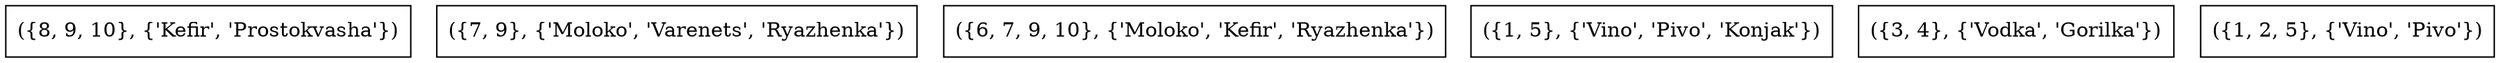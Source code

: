 digraph lattice
{
   // top to bottom
rankdir=TB;
concentrate=true;
edge [dir=back, arrowsize=0.75, color=black];
// top and bottom concepts
// inner concepts
node [shape=box, peripheries=1, color=black, style=solid];
// all concepts
6 [label="({8, 9, 10}, {'Kefir', 'Prostokvasha'})"];
5 [label="({7, 9}, {'Moloko', 'Varenets', 'Ryazhenka'})"];
4 [label="({6, 7, 9, 10}, {'Moloko', 'Kefir', 'Ryazhenka'})"];
3 [label="({1, 5}, {'Vino', 'Pivo', 'Konjak'})"];
2 [label="({3, 4}, {'Vodka', 'Gorilka'})"];
1 [label="({1, 2, 5}, {'Vino', 'Pivo'})"];
// links between the concepts
}
